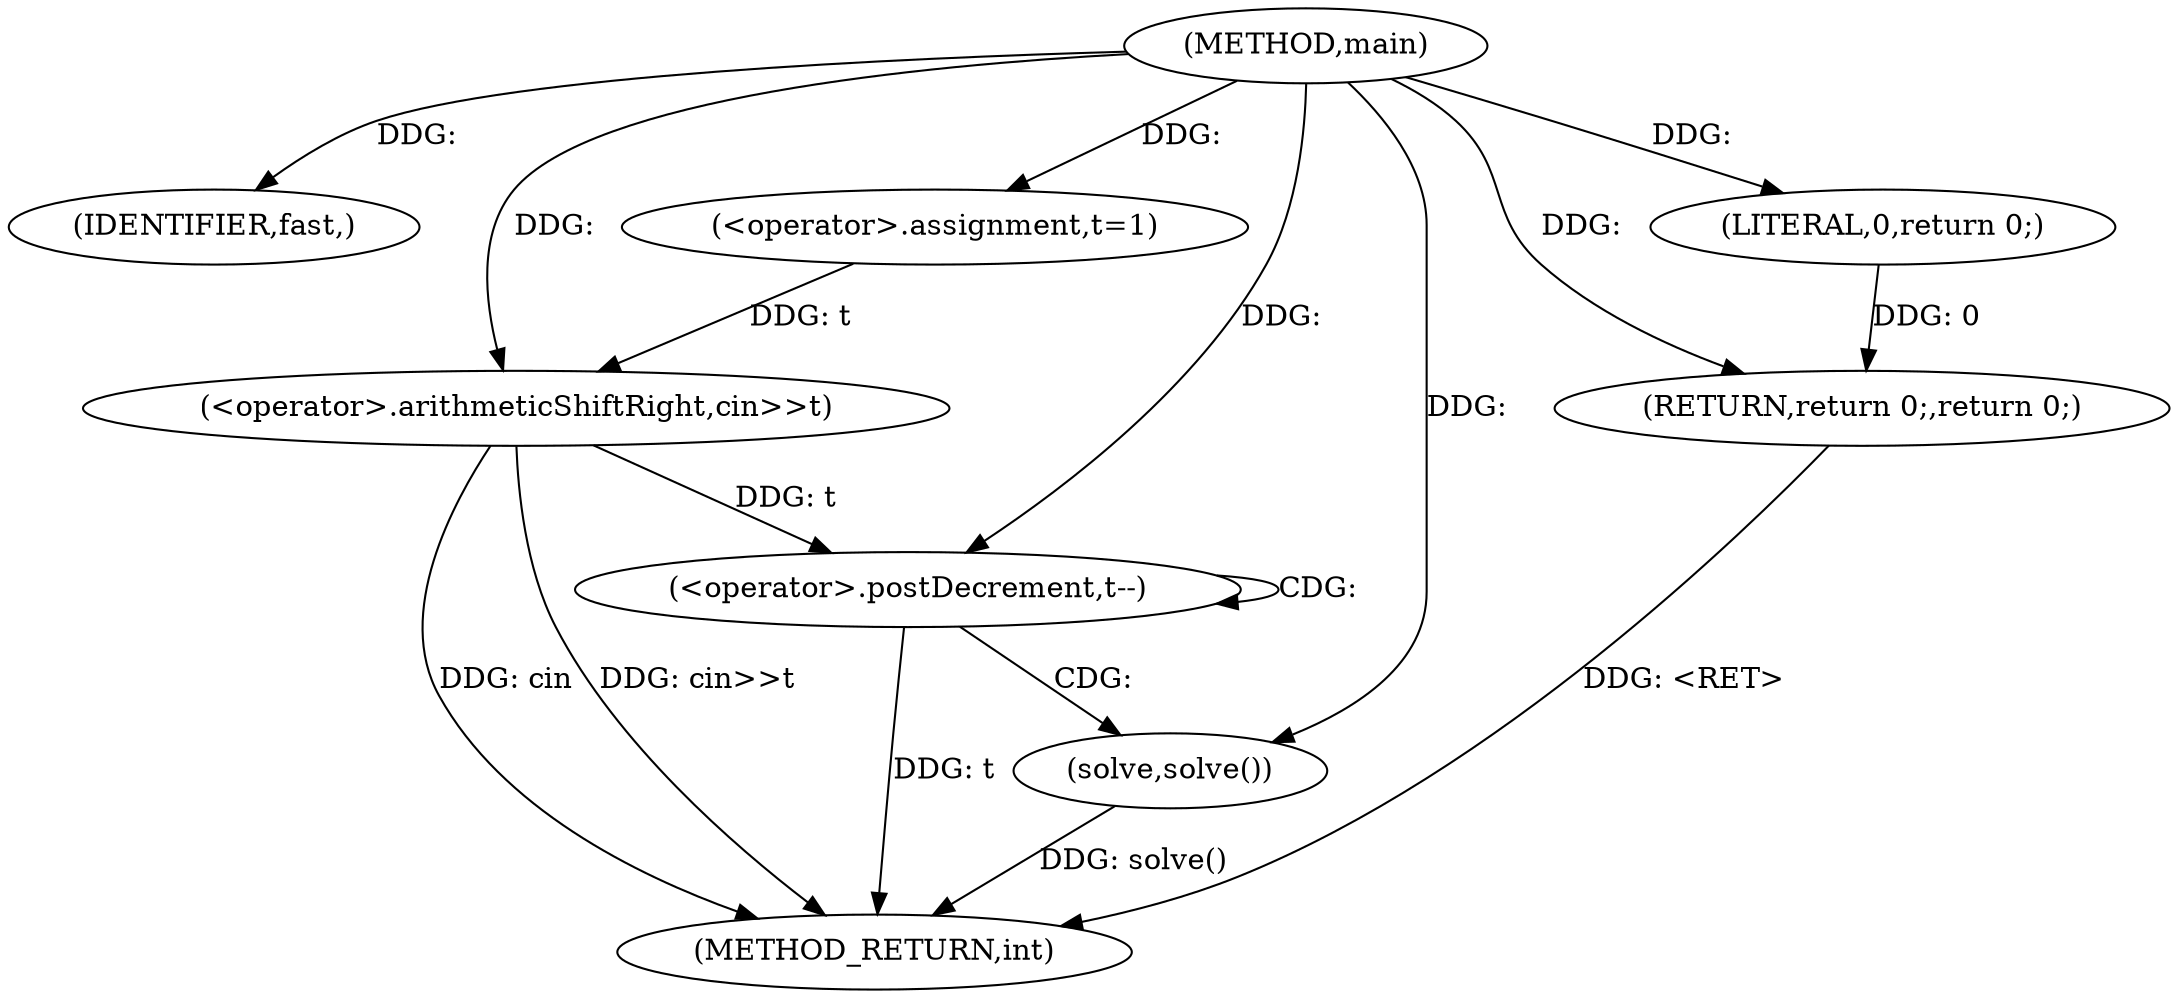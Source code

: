 digraph "main" {  
"1000230" [label = "(METHOD,main)" ]
"1000247" [label = "(METHOD_RETURN,int)" ]
"1000232" [label = "(IDENTIFIER,fast,)" ]
"1000234" [label = "(<operator>.assignment,t=1)" ]
"1000237" [label = "(<operator>.arithmeticShiftRight,cin>>t)" ]
"1000245" [label = "(RETURN,return 0;,return 0;)" ]
"1000241" [label = "(<operator>.postDecrement,t--)" ]
"1000246" [label = "(LITERAL,0,return 0;)" ]
"1000244" [label = "(solve,solve())" ]
  "1000237" -> "1000247"  [ label = "DDG: cin>>t"] 
  "1000241" -> "1000247"  [ label = "DDG: t"] 
  "1000244" -> "1000247"  [ label = "DDG: solve()"] 
  "1000245" -> "1000247"  [ label = "DDG: <RET>"] 
  "1000237" -> "1000247"  [ label = "DDG: cin"] 
  "1000230" -> "1000232"  [ label = "DDG: "] 
  "1000230" -> "1000234"  [ label = "DDG: "] 
  "1000246" -> "1000245"  [ label = "DDG: 0"] 
  "1000230" -> "1000245"  [ label = "DDG: "] 
  "1000230" -> "1000237"  [ label = "DDG: "] 
  "1000234" -> "1000237"  [ label = "DDG: t"] 
  "1000230" -> "1000246"  [ label = "DDG: "] 
  "1000237" -> "1000241"  [ label = "DDG: t"] 
  "1000230" -> "1000241"  [ label = "DDG: "] 
  "1000230" -> "1000244"  [ label = "DDG: "] 
  "1000241" -> "1000244"  [ label = "CDG: "] 
  "1000241" -> "1000241"  [ label = "CDG: "] 
}

